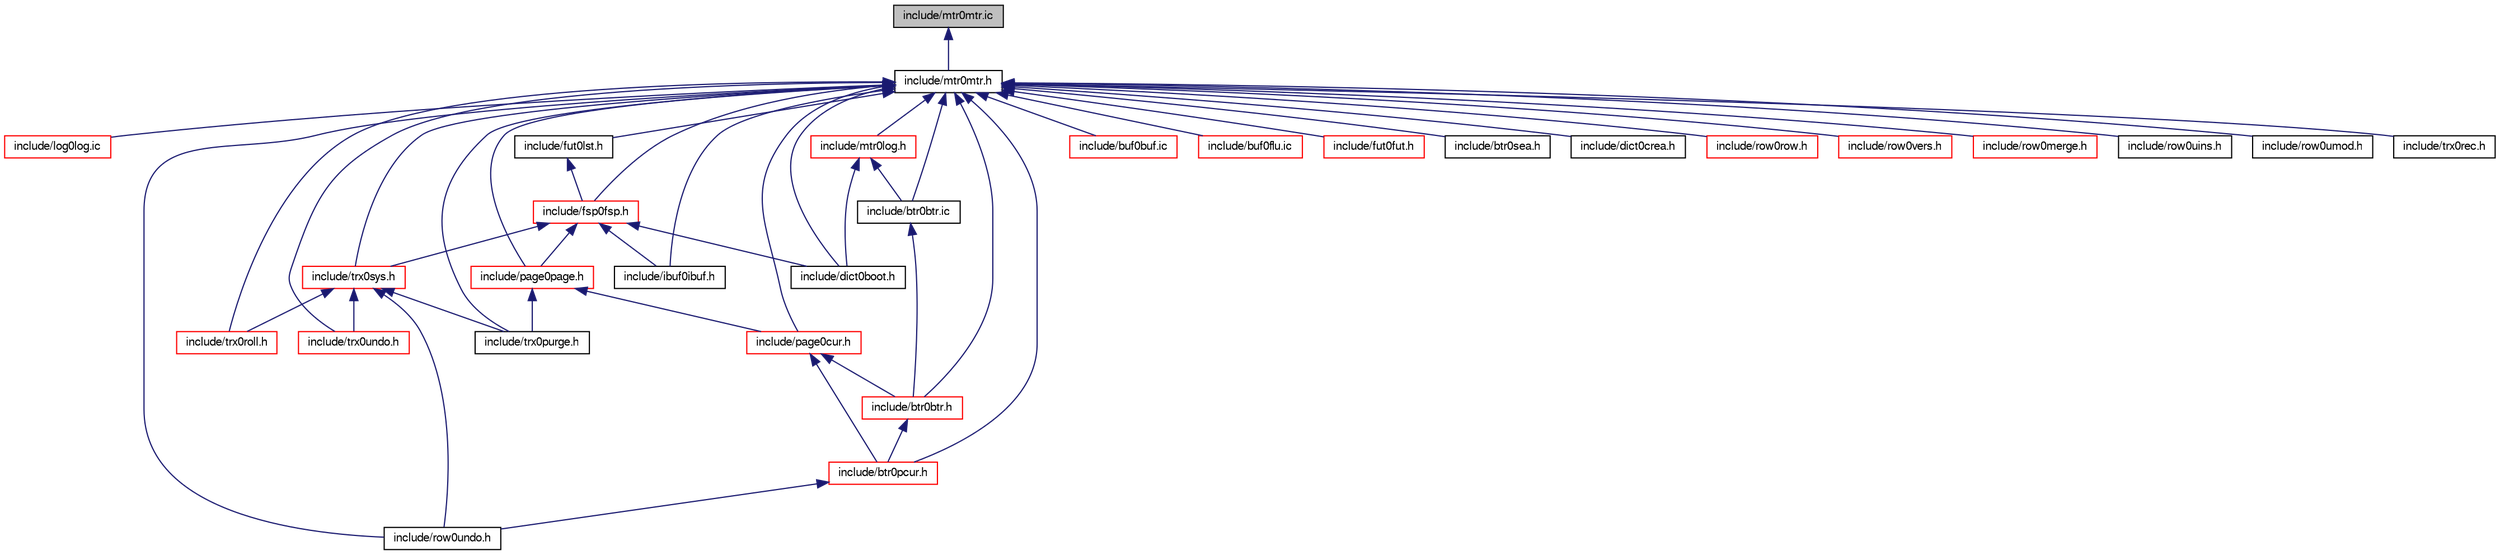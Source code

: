 digraph "include/mtr0mtr.ic"
{
  bgcolor="transparent";
  edge [fontname="FreeSans",fontsize="10",labelfontname="FreeSans",labelfontsize="10"];
  node [fontname="FreeSans",fontsize="10",shape=record];
  Node1 [label="include/mtr0mtr.ic",height=0.2,width=0.4,color="black", fillcolor="grey75", style="filled" fontcolor="black"];
  Node1 -> Node2 [dir="back",color="midnightblue",fontsize="10",style="solid",fontname="FreeSans"];
  Node2 [label="include/mtr0mtr.h",height=0.2,width=0.4,color="black",URL="$mtr0mtr_8h.html"];
  Node2 -> Node3 [dir="back",color="midnightblue",fontsize="10",style="solid",fontname="FreeSans"];
  Node3 [label="include/log0log.ic",height=0.2,width=0.4,color="red",URL="$log0log_8ic.html"];
  Node2 -> Node4 [dir="back",color="midnightblue",fontsize="10",style="solid",fontname="FreeSans"];
  Node4 [label="include/trx0roll.h",height=0.2,width=0.4,color="red",URL="$trx0roll_8h.html"];
  Node2 -> Node5 [dir="back",color="midnightblue",fontsize="10",style="solid",fontname="FreeSans"];
  Node5 [label="include/buf0buf.ic",height=0.2,width=0.4,color="red",URL="$buf0buf_8ic.html"];
  Node2 -> Node6 [dir="back",color="midnightblue",fontsize="10",style="solid",fontname="FreeSans"];
  Node6 [label="include/buf0flu.ic",height=0.2,width=0.4,color="red",URL="$buf0flu_8ic.html"];
  Node2 -> Node7 [dir="back",color="midnightblue",fontsize="10",style="solid",fontname="FreeSans"];
  Node7 [label="include/trx0sys.h",height=0.2,width=0.4,color="red",URL="$trx0sys_8h.html"];
  Node7 -> Node4 [dir="back",color="midnightblue",fontsize="10",style="solid",fontname="FreeSans"];
  Node7 -> Node8 [dir="back",color="midnightblue",fontsize="10",style="solid",fontname="FreeSans"];
  Node8 [label="include/trx0undo.h",height=0.2,width=0.4,color="red",URL="$trx0undo_8h.html"];
  Node7 -> Node9 [dir="back",color="midnightblue",fontsize="10",style="solid",fontname="FreeSans"];
  Node9 [label="include/row0undo.h",height=0.2,width=0.4,color="black",URL="$row0undo_8h.html"];
  Node7 -> Node10 [dir="back",color="midnightblue",fontsize="10",style="solid",fontname="FreeSans"];
  Node10 [label="include/trx0purge.h",height=0.2,width=0.4,color="black",URL="$trx0purge_8h.html"];
  Node2 -> Node11 [dir="back",color="midnightblue",fontsize="10",style="solid",fontname="FreeSans"];
  Node11 [label="include/fsp0fsp.h",height=0.2,width=0.4,color="red",URL="$fsp0fsp_8h.html"];
  Node11 -> Node7 [dir="back",color="midnightblue",fontsize="10",style="solid",fontname="FreeSans"];
  Node11 -> Node12 [dir="back",color="midnightblue",fontsize="10",style="solid",fontname="FreeSans"];
  Node12 [label="include/page0page.h",height=0.2,width=0.4,color="red",URL="$page0page_8h.html"];
  Node12 -> Node13 [dir="back",color="midnightblue",fontsize="10",style="solid",fontname="FreeSans"];
  Node13 [label="include/page0cur.h",height=0.2,width=0.4,color="red",URL="$page0cur_8h.html"];
  Node13 -> Node14 [dir="back",color="midnightblue",fontsize="10",style="solid",fontname="FreeSans"];
  Node14 [label="include/btr0btr.h",height=0.2,width=0.4,color="red",URL="$btr0btr_8h.html"];
  Node14 -> Node15 [dir="back",color="midnightblue",fontsize="10",style="solid",fontname="FreeSans"];
  Node15 [label="include/btr0pcur.h",height=0.2,width=0.4,color="red",URL="$btr0pcur_8h.html"];
  Node15 -> Node9 [dir="back",color="midnightblue",fontsize="10",style="solid",fontname="FreeSans"];
  Node13 -> Node15 [dir="back",color="midnightblue",fontsize="10",style="solid",fontname="FreeSans"];
  Node12 -> Node10 [dir="back",color="midnightblue",fontsize="10",style="solid",fontname="FreeSans"];
  Node11 -> Node16 [dir="back",color="midnightblue",fontsize="10",style="solid",fontname="FreeSans"];
  Node16 [label="include/dict0boot.h",height=0.2,width=0.4,color="black",URL="$dict0boot_8h.html"];
  Node11 -> Node17 [dir="back",color="midnightblue",fontsize="10",style="solid",fontname="FreeSans"];
  Node17 [label="include/ibuf0ibuf.h",height=0.2,width=0.4,color="black",URL="$ibuf0ibuf_8h.html"];
  Node2 -> Node18 [dir="back",color="midnightblue",fontsize="10",style="solid",fontname="FreeSans"];
  Node18 [label="include/fut0lst.h",height=0.2,width=0.4,color="black",URL="$fut0lst_8h.html"];
  Node18 -> Node11 [dir="back",color="midnightblue",fontsize="10",style="solid",fontname="FreeSans"];
  Node2 -> Node19 [dir="back",color="midnightblue",fontsize="10",style="solid",fontname="FreeSans"];
  Node19 [label="include/fut0fut.h",height=0.2,width=0.4,color="red",URL="$fut0fut_8h.html"];
  Node2 -> Node20 [dir="back",color="midnightblue",fontsize="10",style="solid",fontname="FreeSans"];
  Node20 [label="include/mtr0log.h",height=0.2,width=0.4,color="red",URL="$mtr0log_8h.html"];
  Node20 -> Node21 [dir="back",color="midnightblue",fontsize="10",style="solid",fontname="FreeSans"];
  Node21 [label="include/btr0btr.ic",height=0.2,width=0.4,color="black",URL="$btr0btr_8ic.html"];
  Node21 -> Node14 [dir="back",color="midnightblue",fontsize="10",style="solid",fontname="FreeSans"];
  Node20 -> Node16 [dir="back",color="midnightblue",fontsize="10",style="solid",fontname="FreeSans"];
  Node2 -> Node12 [dir="back",color="midnightblue",fontsize="10",style="solid",fontname="FreeSans"];
  Node2 -> Node13 [dir="back",color="midnightblue",fontsize="10",style="solid",fontname="FreeSans"];
  Node2 -> Node14 [dir="back",color="midnightblue",fontsize="10",style="solid",fontname="FreeSans"];
  Node2 -> Node21 [dir="back",color="midnightblue",fontsize="10",style="solid",fontname="FreeSans"];
  Node2 -> Node15 [dir="back",color="midnightblue",fontsize="10",style="solid",fontname="FreeSans"];
  Node2 -> Node22 [dir="back",color="midnightblue",fontsize="10",style="solid",fontname="FreeSans"];
  Node22 [label="include/btr0sea.h",height=0.2,width=0.4,color="black",URL="$btr0sea_8h.html"];
  Node2 -> Node16 [dir="back",color="midnightblue",fontsize="10",style="solid",fontname="FreeSans"];
  Node2 -> Node23 [dir="back",color="midnightblue",fontsize="10",style="solid",fontname="FreeSans"];
  Node23 [label="include/dict0crea.h",height=0.2,width=0.4,color="black",URL="$dict0crea_8h.html"];
  Node2 -> Node17 [dir="back",color="midnightblue",fontsize="10",style="solid",fontname="FreeSans"];
  Node2 -> Node24 [dir="back",color="midnightblue",fontsize="10",style="solid",fontname="FreeSans"];
  Node24 [label="include/row0row.h",height=0.2,width=0.4,color="red",URL="$row0row_8h.html"];
  Node2 -> Node8 [dir="back",color="midnightblue",fontsize="10",style="solid",fontname="FreeSans"];
  Node2 -> Node25 [dir="back",color="midnightblue",fontsize="10",style="solid",fontname="FreeSans"];
  Node25 [label="include/row0vers.h",height=0.2,width=0.4,color="red",URL="$row0vers_8h.html"];
  Node2 -> Node26 [dir="back",color="midnightblue",fontsize="10",style="solid",fontname="FreeSans"];
  Node26 [label="include/row0merge.h",height=0.2,width=0.4,color="red",URL="$row0merge_8h.html"];
  Node2 -> Node27 [dir="back",color="midnightblue",fontsize="10",style="solid",fontname="FreeSans"];
  Node27 [label="include/row0uins.h",height=0.2,width=0.4,color="black",URL="$row0uins_8h.html"];
  Node2 -> Node28 [dir="back",color="midnightblue",fontsize="10",style="solid",fontname="FreeSans"];
  Node28 [label="include/row0umod.h",height=0.2,width=0.4,color="black",URL="$row0umod_8h.html"];
  Node2 -> Node9 [dir="back",color="midnightblue",fontsize="10",style="solid",fontname="FreeSans"];
  Node2 -> Node10 [dir="back",color="midnightblue",fontsize="10",style="solid",fontname="FreeSans"];
  Node2 -> Node29 [dir="back",color="midnightblue",fontsize="10",style="solid",fontname="FreeSans"];
  Node29 [label="include/trx0rec.h",height=0.2,width=0.4,color="black",URL="$trx0rec_8h.html"];
}
